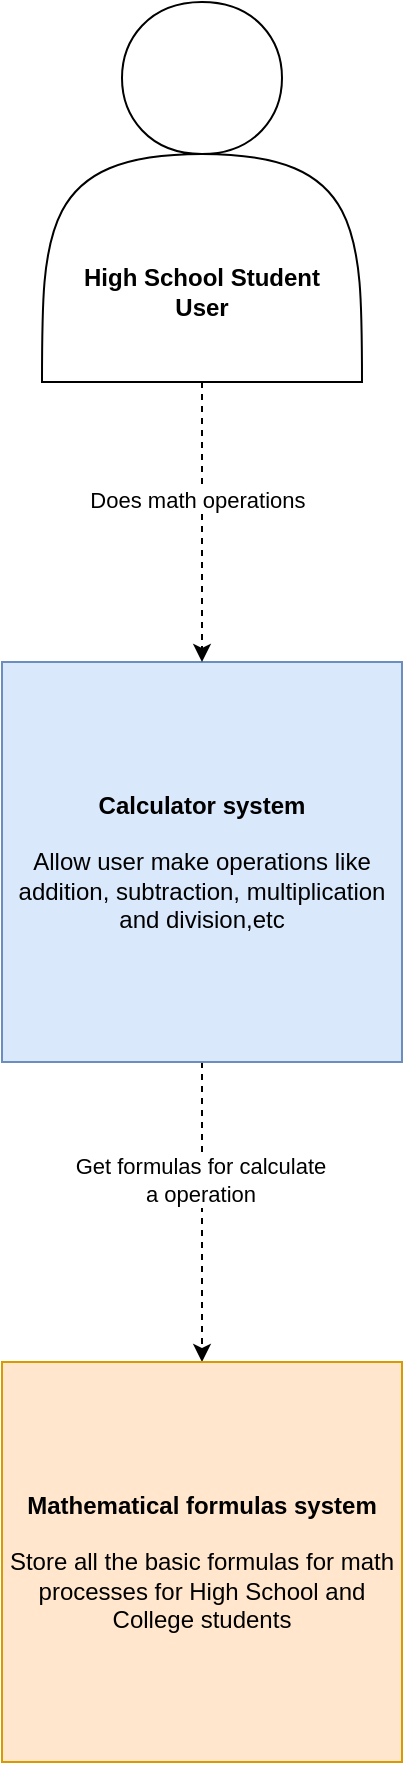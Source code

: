 <mxfile version="21.0.6" type="device"><diagram name="Page-1" id="dEgQL2DtpTaVKuW3jEy8"><mxGraphModel dx="1434" dy="757" grid="1" gridSize="10" guides="1" tooltips="1" connect="1" arrows="1" fold="1" page="1" pageScale="1" pageWidth="850" pageHeight="1100" math="0" shadow="0"><root><mxCell id="0"/><mxCell id="1" parent="0"/><mxCell id="XwSZ_giRJzGUwq09Znle-4" value="" style="group" parent="1" vertex="1" connectable="0"><mxGeometry x="180" y="70" width="160" height="190" as="geometry"/></mxCell><mxCell id="XwSZ_giRJzGUwq09Znle-2" value="" style="shape=actor;whiteSpace=wrap;html=1;" parent="XwSZ_giRJzGUwq09Znle-4" vertex="1"><mxGeometry width="160" height="190" as="geometry"/></mxCell><mxCell id="XwSZ_giRJzGUwq09Znle-3" value="&lt;b&gt;High School Student User&lt;/b&gt;" style="text;html=1;strokeColor=none;fillColor=none;align=center;verticalAlign=middle;whiteSpace=wrap;rounded=0;" parent="XwSZ_giRJzGUwq09Znle-4" vertex="1"><mxGeometry x="10" y="130" width="140" height="30" as="geometry"/></mxCell><mxCell id="XwSZ_giRJzGUwq09Znle-12" style="edgeStyle=orthogonalEdgeStyle;rounded=0;orthogonalLoop=1;jettySize=auto;html=1;entryX=0.5;entryY=0;entryDx=0;entryDy=0;dashed=1;" parent="1" source="XwSZ_giRJzGUwq09Znle-9" target="XwSZ_giRJzGUwq09Znle-11" edge="1"><mxGeometry relative="1" as="geometry"/></mxCell><mxCell id="C4_X9eKDIuheIFBR1a5D-2" value="Get formulas for calculate&lt;br&gt;a operation" style="edgeLabel;html=1;align=center;verticalAlign=middle;resizable=0;points=[];" vertex="1" connectable="0" parent="XwSZ_giRJzGUwq09Znle-12"><mxGeometry x="-0.213" y="-1" relative="1" as="geometry"><mxPoint as="offset"/></mxGeometry></mxCell><mxCell id="XwSZ_giRJzGUwq09Znle-9" value="&lt;b&gt;Calculator system&lt;/b&gt;&lt;br&gt;&lt;br&gt;Allow user make operations like addition, subtraction, multiplication and division,etc" style="whiteSpace=wrap;html=1;aspect=fixed;fillColor=#dae8fc;strokeColor=#6c8ebf;" parent="1" vertex="1"><mxGeometry x="160" y="400" width="200" height="200" as="geometry"/></mxCell><mxCell id="XwSZ_giRJzGUwq09Znle-10" style="edgeStyle=orthogonalEdgeStyle;rounded=0;orthogonalLoop=1;jettySize=auto;html=1;dashed=1;" parent="1" source="XwSZ_giRJzGUwq09Znle-2" target="XwSZ_giRJzGUwq09Znle-9" edge="1"><mxGeometry relative="1" as="geometry"/></mxCell><mxCell id="C4_X9eKDIuheIFBR1a5D-1" value="Does math operations&amp;nbsp;" style="edgeLabel;html=1;align=center;verticalAlign=middle;resizable=0;points=[];" vertex="1" connectable="0" parent="XwSZ_giRJzGUwq09Znle-10"><mxGeometry x="-0.157" y="-1" relative="1" as="geometry"><mxPoint as="offset"/></mxGeometry></mxCell><mxCell id="XwSZ_giRJzGUwq09Znle-11" value="&lt;b&gt;Mathematical formulas system&lt;/b&gt;&lt;br&gt;&lt;br&gt;Store all the basic formulas for math processes for High School and College students" style="whiteSpace=wrap;html=1;aspect=fixed;fillColor=#ffe6cc;strokeColor=#d79b00;" parent="1" vertex="1"><mxGeometry x="160" y="750" width="200" height="200" as="geometry"/></mxCell></root></mxGraphModel></diagram></mxfile>